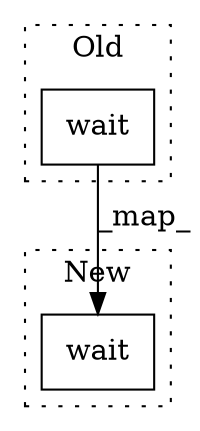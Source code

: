 digraph G {
subgraph cluster0 {
1 [label="wait" a="32" s="2458,2464" l="5,1" shape="box"];
label = "Old";
style="dotted";
}
subgraph cluster1 {
2 [label="wait" a="32" s="2334,2342" l="5,1" shape="box"];
label = "New";
style="dotted";
}
1 -> 2 [label="_map_"];
}